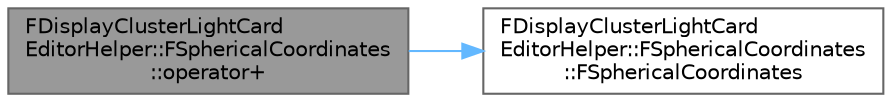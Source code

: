 digraph "FDisplayClusterLightCardEditorHelper::FSphericalCoordinates::operator+"
{
 // INTERACTIVE_SVG=YES
 // LATEX_PDF_SIZE
  bgcolor="transparent";
  edge [fontname=Helvetica,fontsize=10,labelfontname=Helvetica,labelfontsize=10];
  node [fontname=Helvetica,fontsize=10,shape=box,height=0.2,width=0.4];
  rankdir="LR";
  Node1 [id="Node000001",label="FDisplayClusterLightCard\lEditorHelper::FSphericalCoordinates\l::operator+",height=0.2,width=0.4,color="gray40", fillcolor="grey60", style="filled", fontcolor="black",tooltip="Addition operator."];
  Node1 -> Node2 [id="edge1_Node000001_Node000002",color="steelblue1",style="solid",tooltip=" "];
  Node2 [id="Node000002",label="FDisplayClusterLightCard\lEditorHelper::FSphericalCoordinates\l::FSphericalCoordinates",height=0.2,width=0.4,color="grey40", fillcolor="white", style="filled",URL="$d3/df0/structFDisplayClusterLightCardEditorHelper_1_1FSphericalCoordinates.html#a19717c44da8adfe89350a1d80dc8a1c1",tooltip="Constructors."];
}
